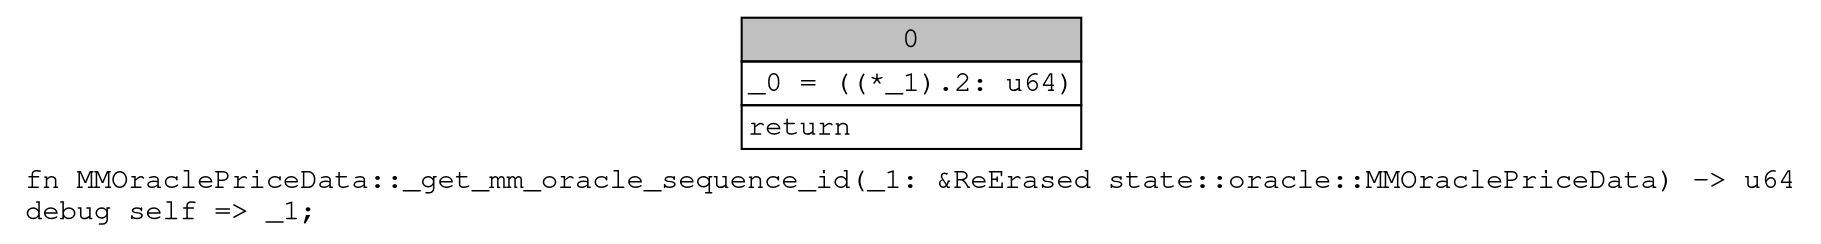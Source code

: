 digraph Mir_0_3522 {
    graph [fontname="Courier, monospace"];
    node [fontname="Courier, monospace"];
    edge [fontname="Courier, monospace"];
    label=<fn MMOraclePriceData::_get_mm_oracle_sequence_id(_1: &amp;ReErased state::oracle::MMOraclePriceData) -&gt; u64<br align="left"/>debug self =&gt; _1;<br align="left"/>>;
    bb0__0_3522 [shape="none", label=<<table border="0" cellborder="1" cellspacing="0"><tr><td bgcolor="gray" align="center" colspan="1">0</td></tr><tr><td align="left" balign="left">_0 = ((*_1).2: u64)<br/></td></tr><tr><td align="left">return</td></tr></table>>];
}
